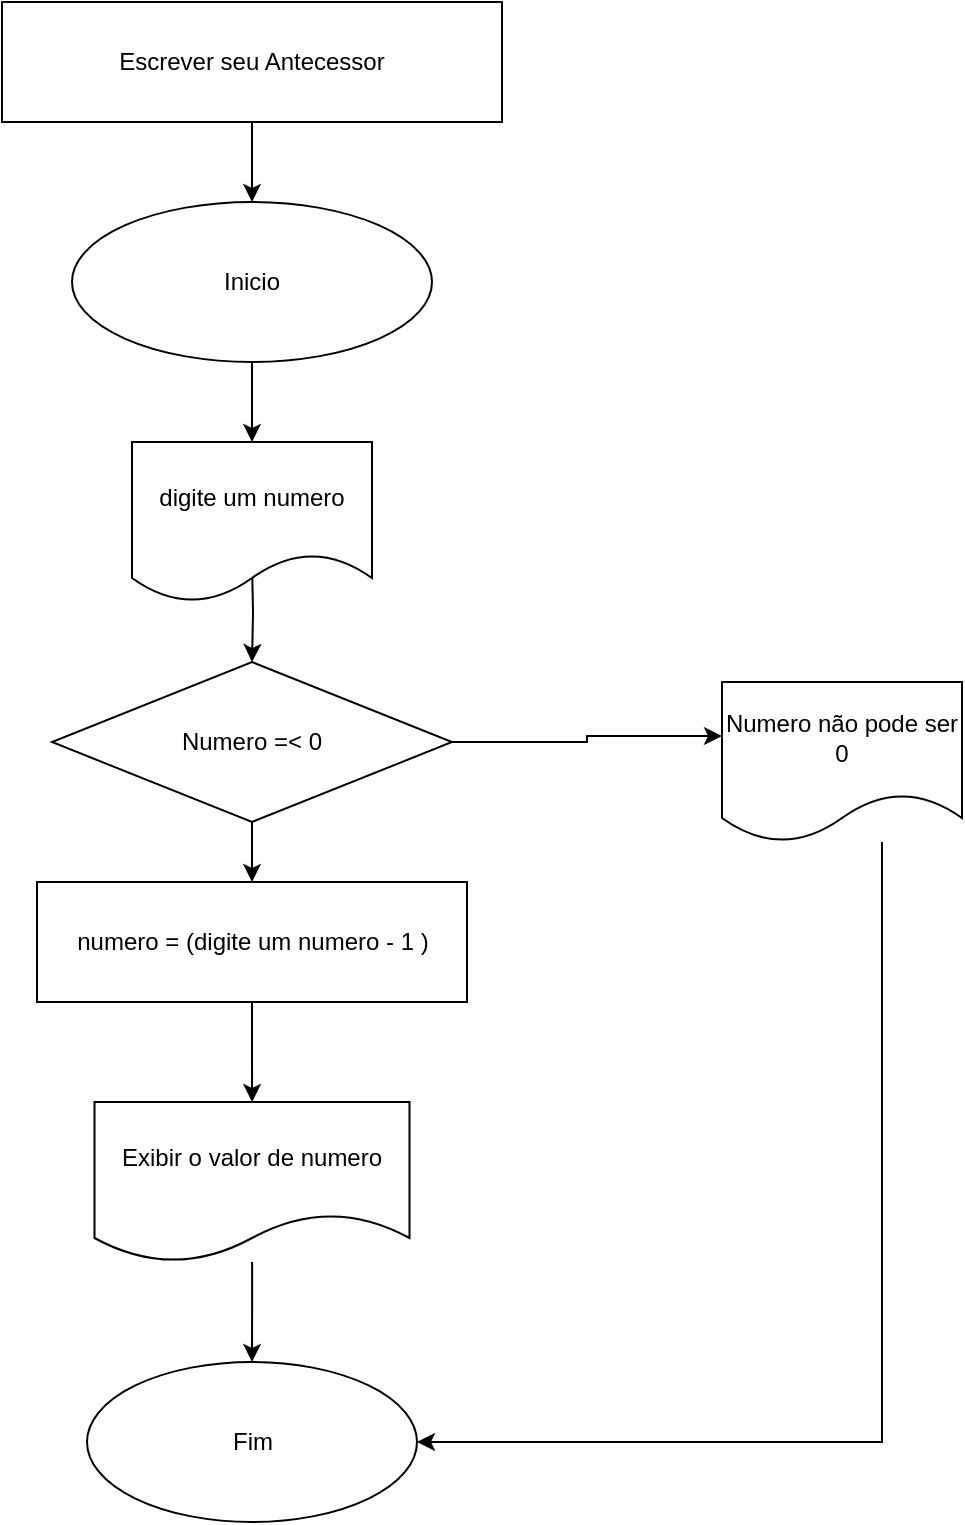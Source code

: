 <mxfile version="13.6.2" type="github">
  <diagram id="B-HTD6-59O2DYrOQF8Mw" name="Page-1">
    <mxGraphModel dx="868" dy="479" grid="1" gridSize="10" guides="1" tooltips="1" connect="1" arrows="1" fold="1" page="1" pageScale="1" pageWidth="827" pageHeight="1169" math="0" shadow="0">
      <root>
        <mxCell id="0" />
        <mxCell id="1" parent="0" />
        <mxCell id="pB9QoSnaGpSnynzOfaau-7" value="" style="edgeStyle=orthogonalEdgeStyle;rounded=0;orthogonalLoop=1;jettySize=auto;html=1;" parent="1" source="pB9QoSnaGpSnynzOfaau-1" target="pB9QoSnaGpSnynzOfaau-2" edge="1">
          <mxGeometry relative="1" as="geometry" />
        </mxCell>
        <mxCell id="pB9QoSnaGpSnynzOfaau-1" value="Escrever seu Antecessor" style="rounded=0;whiteSpace=wrap;html=1;" parent="1" vertex="1">
          <mxGeometry x="270" y="10" width="250" height="60" as="geometry" />
        </mxCell>
        <mxCell id="pB9QoSnaGpSnynzOfaau-8" value="" style="edgeStyle=orthogonalEdgeStyle;rounded=0;orthogonalLoop=1;jettySize=auto;html=1;" parent="1" source="pB9QoSnaGpSnynzOfaau-2" edge="1">
          <mxGeometry relative="1" as="geometry">
            <mxPoint x="395" y="230" as="targetPoint" />
          </mxGeometry>
        </mxCell>
        <mxCell id="pB9QoSnaGpSnynzOfaau-2" value="Inicio" style="ellipse;whiteSpace=wrap;html=1;" parent="1" vertex="1">
          <mxGeometry x="305" y="110" width="180" height="80" as="geometry" />
        </mxCell>
        <mxCell id="pB9QoSnaGpSnynzOfaau-4" value="Fim" style="ellipse;whiteSpace=wrap;html=1;" parent="1" vertex="1">
          <mxGeometry x="312.5" y="690" width="165" height="80" as="geometry" />
        </mxCell>
        <mxCell id="pB9QoSnaGpSnynzOfaau-19" value="" style="edgeStyle=orthogonalEdgeStyle;rounded=0;orthogonalLoop=1;jettySize=auto;html=1;" parent="1" target="pB9QoSnaGpSnynzOfaau-13" edge="1">
          <mxGeometry relative="1" as="geometry">
            <mxPoint x="395" y="290" as="sourcePoint" />
          </mxGeometry>
        </mxCell>
        <mxCell id="pB9QoSnaGpSnynzOfaau-17" value="" style="edgeStyle=orthogonalEdgeStyle;rounded=0;orthogonalLoop=1;jettySize=auto;html=1;" parent="1" source="pB9QoSnaGpSnynzOfaau-9" target="pB9QoSnaGpSnynzOfaau-10" edge="1">
          <mxGeometry relative="1" as="geometry" />
        </mxCell>
        <mxCell id="pB9QoSnaGpSnynzOfaau-9" value="numero = (digite um numero - 1 )" style="rounded=0;whiteSpace=wrap;html=1;" parent="1" vertex="1">
          <mxGeometry x="287.5" y="450" width="215" height="60" as="geometry" />
        </mxCell>
        <mxCell id="pB9QoSnaGpSnynzOfaau-18" value="" style="edgeStyle=orthogonalEdgeStyle;rounded=0;orthogonalLoop=1;jettySize=auto;html=1;" parent="1" source="pB9QoSnaGpSnynzOfaau-10" target="pB9QoSnaGpSnynzOfaau-4" edge="1">
          <mxGeometry relative="1" as="geometry" />
        </mxCell>
        <mxCell id="pB9QoSnaGpSnynzOfaau-10" value="Exibir o valor de numero" style="shape=document;whiteSpace=wrap;html=1;boundedLbl=1;" parent="1" vertex="1">
          <mxGeometry x="316.25" y="560" width="157.5" height="80" as="geometry" />
        </mxCell>
        <mxCell id="pB9QoSnaGpSnynzOfaau-15" style="edgeStyle=orthogonalEdgeStyle;rounded=0;orthogonalLoop=1;jettySize=auto;html=1;" parent="1" source="pB9QoSnaGpSnynzOfaau-11" target="pB9QoSnaGpSnynzOfaau-4" edge="1">
          <mxGeometry relative="1" as="geometry">
            <mxPoint x="710" y="740" as="targetPoint" />
            <Array as="points">
              <mxPoint x="710" y="730" />
            </Array>
          </mxGeometry>
        </mxCell>
        <mxCell id="pB9QoSnaGpSnynzOfaau-11" value="Numero não pode ser 0" style="shape=document;whiteSpace=wrap;html=1;boundedLbl=1;" parent="1" vertex="1">
          <mxGeometry x="630" y="350" width="120" height="80" as="geometry" />
        </mxCell>
        <mxCell id="pB9QoSnaGpSnynzOfaau-14" style="edgeStyle=orthogonalEdgeStyle;rounded=0;orthogonalLoop=1;jettySize=auto;html=1;entryX=0;entryY=0.338;entryDx=0;entryDy=0;entryPerimeter=0;" parent="1" source="pB9QoSnaGpSnynzOfaau-13" target="pB9QoSnaGpSnynzOfaau-11" edge="1">
          <mxGeometry relative="1" as="geometry" />
        </mxCell>
        <mxCell id="pB9QoSnaGpSnynzOfaau-16" value="" style="edgeStyle=orthogonalEdgeStyle;rounded=0;orthogonalLoop=1;jettySize=auto;html=1;" parent="1" source="pB9QoSnaGpSnynzOfaau-13" target="pB9QoSnaGpSnynzOfaau-9" edge="1">
          <mxGeometry relative="1" as="geometry" />
        </mxCell>
        <mxCell id="pB9QoSnaGpSnynzOfaau-13" value="Numero =&amp;lt; 0" style="rhombus;whiteSpace=wrap;html=1;" parent="1" vertex="1">
          <mxGeometry x="295" y="340" width="200" height="80" as="geometry" />
        </mxCell>
        <mxCell id="ufjURrzLfOENoRy_EERr-1" value="digite um numero" style="shape=document;whiteSpace=wrap;html=1;boundedLbl=1;" vertex="1" parent="1">
          <mxGeometry x="335" y="230" width="120" height="80" as="geometry" />
        </mxCell>
      </root>
    </mxGraphModel>
  </diagram>
</mxfile>
